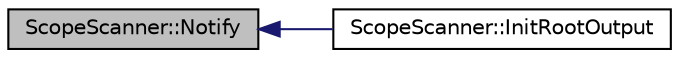 digraph "ScopeScanner::Notify"
{
  edge [fontname="Helvetica",fontsize="10",labelfontname="Helvetica",labelfontsize="10"];
  node [fontname="Helvetica",fontsize="10",shape=record];
  rankdir="LR";
  Node1 [label="ScopeScanner::Notify",height=0.2,width=0.4,color="black", fillcolor="grey75", style="filled", fontcolor="black"];
  Node1 -> Node2 [dir="back",color="midnightblue",fontsize="10",style="solid",fontname="Helvetica"];
  Node2 [label="ScopeScanner::InitRootOutput",height=0.2,width=0.4,color="black", fillcolor="white", style="filled",URL="$dd/dec/class_scope_scanner.html#ad5031d75a63ff865276abe1a39903df2"];
}
